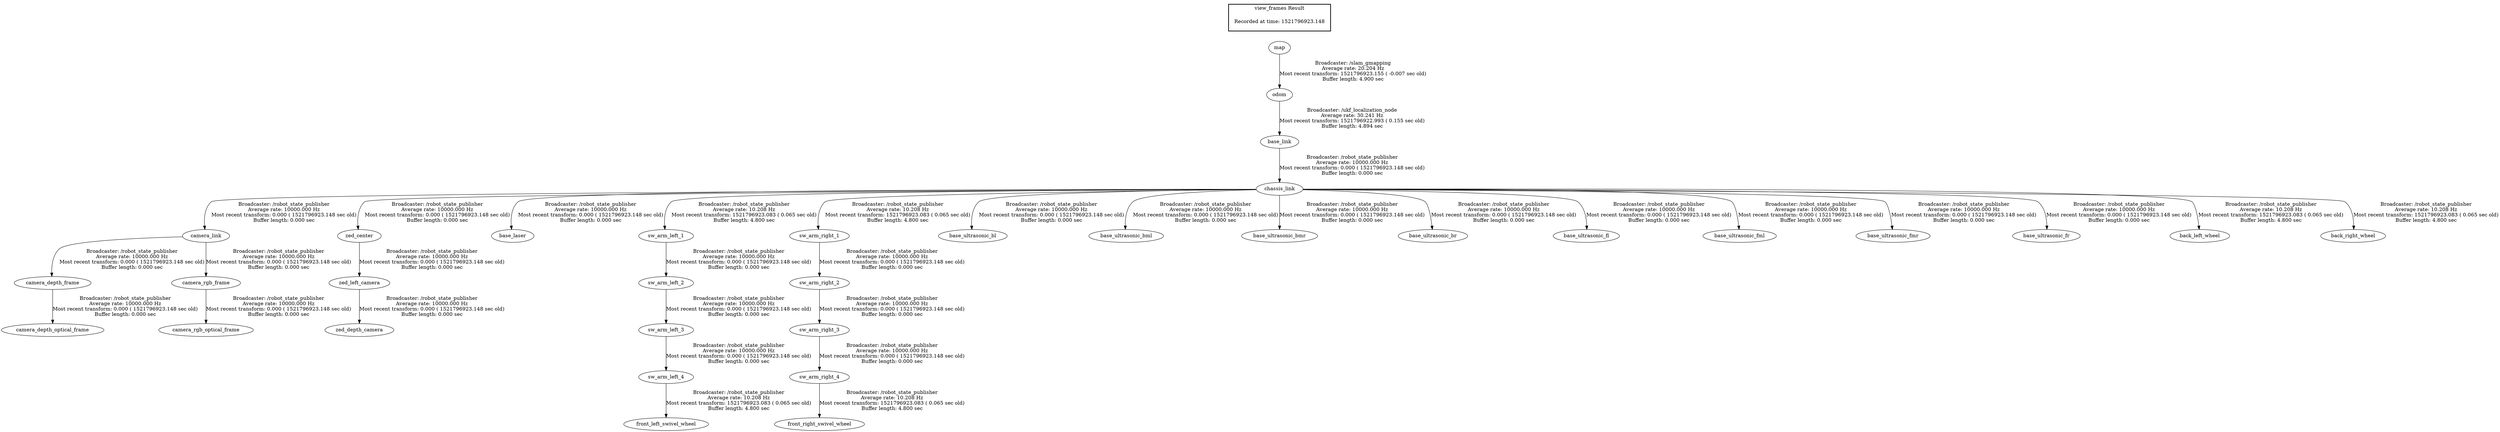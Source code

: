 digraph G {
"base_link" -> "chassis_link"[label="Broadcaster: /robot_state_publisher\nAverage rate: 10000.000 Hz\nMost recent transform: 0.000 ( 1521796923.148 sec old)\nBuffer length: 0.000 sec\n"];
"odom" -> "base_link"[label="Broadcaster: /ukf_localization_node\nAverage rate: 30.241 Hz\nMost recent transform: 1521796922.993 ( 0.155 sec old)\nBuffer length: 4.894 sec\n"];
"chassis_link" -> "camera_link"[label="Broadcaster: /robot_state_publisher\nAverage rate: 10000.000 Hz\nMost recent transform: 0.000 ( 1521796923.148 sec old)\nBuffer length: 0.000 sec\n"];
"chassis_link" -> "zed_center"[label="Broadcaster: /robot_state_publisher\nAverage rate: 10000.000 Hz\nMost recent transform: 0.000 ( 1521796923.148 sec old)\nBuffer length: 0.000 sec\n"];
"chassis_link" -> "base_laser"[label="Broadcaster: /robot_state_publisher\nAverage rate: 10000.000 Hz\nMost recent transform: 0.000 ( 1521796923.148 sec old)\nBuffer length: 0.000 sec\n"];
"camera_link" -> "camera_depth_frame"[label="Broadcaster: /robot_state_publisher\nAverage rate: 10000.000 Hz\nMost recent transform: 0.000 ( 1521796923.148 sec old)\nBuffer length: 0.000 sec\n"];
"camera_depth_frame" -> "camera_depth_optical_frame"[label="Broadcaster: /robot_state_publisher\nAverage rate: 10000.000 Hz\nMost recent transform: 0.000 ( 1521796923.148 sec old)\nBuffer length: 0.000 sec\n"];
"camera_link" -> "camera_rgb_frame"[label="Broadcaster: /robot_state_publisher\nAverage rate: 10000.000 Hz\nMost recent transform: 0.000 ( 1521796923.148 sec old)\nBuffer length: 0.000 sec\n"];
"camera_rgb_frame" -> "camera_rgb_optical_frame"[label="Broadcaster: /robot_state_publisher\nAverage rate: 10000.000 Hz\nMost recent transform: 0.000 ( 1521796923.148 sec old)\nBuffer length: 0.000 sec\n"];
"sw_arm_left_1" -> "sw_arm_left_2"[label="Broadcaster: /robot_state_publisher\nAverage rate: 10000.000 Hz\nMost recent transform: 0.000 ( 1521796923.148 sec old)\nBuffer length: 0.000 sec\n"];
"chassis_link" -> "sw_arm_left_1"[label="Broadcaster: /robot_state_publisher\nAverage rate: 10.208 Hz\nMost recent transform: 1521796923.083 ( 0.065 sec old)\nBuffer length: 4.800 sec\n"];
"sw_arm_left_2" -> "sw_arm_left_3"[label="Broadcaster: /robot_state_publisher\nAverage rate: 10000.000 Hz\nMost recent transform: 0.000 ( 1521796923.148 sec old)\nBuffer length: 0.000 sec\n"];
"sw_arm_left_3" -> "sw_arm_left_4"[label="Broadcaster: /robot_state_publisher\nAverage rate: 10000.000 Hz\nMost recent transform: 0.000 ( 1521796923.148 sec old)\nBuffer length: 0.000 sec\n"];
"sw_arm_right_1" -> "sw_arm_right_2"[label="Broadcaster: /robot_state_publisher\nAverage rate: 10000.000 Hz\nMost recent transform: 0.000 ( 1521796923.148 sec old)\nBuffer length: 0.000 sec\n"];
"chassis_link" -> "sw_arm_right_1"[label="Broadcaster: /robot_state_publisher\nAverage rate: 10.208 Hz\nMost recent transform: 1521796923.083 ( 0.065 sec old)\nBuffer length: 4.800 sec\n"];
"sw_arm_right_2" -> "sw_arm_right_3"[label="Broadcaster: /robot_state_publisher\nAverage rate: 10000.000 Hz\nMost recent transform: 0.000 ( 1521796923.148 sec old)\nBuffer length: 0.000 sec\n"];
"sw_arm_right_3" -> "sw_arm_right_4"[label="Broadcaster: /robot_state_publisher\nAverage rate: 10000.000 Hz\nMost recent transform: 0.000 ( 1521796923.148 sec old)\nBuffer length: 0.000 sec\n"];
"chassis_link" -> "base_ultrasonic_bl"[label="Broadcaster: /robot_state_publisher\nAverage rate: 10000.000 Hz\nMost recent transform: 0.000 ( 1521796923.148 sec old)\nBuffer length: 0.000 sec\n"];
"chassis_link" -> "base_ultrasonic_bml"[label="Broadcaster: /robot_state_publisher\nAverage rate: 10000.000 Hz\nMost recent transform: 0.000 ( 1521796923.148 sec old)\nBuffer length: 0.000 sec\n"];
"chassis_link" -> "base_ultrasonic_bmr"[label="Broadcaster: /robot_state_publisher\nAverage rate: 10000.000 Hz\nMost recent transform: 0.000 ( 1521796923.148 sec old)\nBuffer length: 0.000 sec\n"];
"chassis_link" -> "base_ultrasonic_br"[label="Broadcaster: /robot_state_publisher\nAverage rate: 10000.000 Hz\nMost recent transform: 0.000 ( 1521796923.148 sec old)\nBuffer length: 0.000 sec\n"];
"chassis_link" -> "base_ultrasonic_fl"[label="Broadcaster: /robot_state_publisher\nAverage rate: 10000.000 Hz\nMost recent transform: 0.000 ( 1521796923.148 sec old)\nBuffer length: 0.000 sec\n"];
"chassis_link" -> "base_ultrasonic_fml"[label="Broadcaster: /robot_state_publisher\nAverage rate: 10000.000 Hz\nMost recent transform: 0.000 ( 1521796923.148 sec old)\nBuffer length: 0.000 sec\n"];
"chassis_link" -> "base_ultrasonic_fmr"[label="Broadcaster: /robot_state_publisher\nAverage rate: 10000.000 Hz\nMost recent transform: 0.000 ( 1521796923.148 sec old)\nBuffer length: 0.000 sec\n"];
"chassis_link" -> "base_ultrasonic_fr"[label="Broadcaster: /robot_state_publisher\nAverage rate: 10000.000 Hz\nMost recent transform: 0.000 ( 1521796923.148 sec old)\nBuffer length: 0.000 sec\n"];
"zed_left_camera" -> "zed_depth_camera"[label="Broadcaster: /robot_state_publisher\nAverage rate: 10000.000 Hz\nMost recent transform: 0.000 ( 1521796923.148 sec old)\nBuffer length: 0.000 sec\n"];
"zed_center" -> "zed_left_camera"[label="Broadcaster: /robot_state_publisher\nAverage rate: 10000.000 Hz\nMost recent transform: 0.000 ( 1521796923.148 sec old)\nBuffer length: 0.000 sec\n"];
"map" -> "odom"[label="Broadcaster: /slam_gmapping\nAverage rate: 20.204 Hz\nMost recent transform: 1521796923.155 ( -0.007 sec old)\nBuffer length: 4.900 sec\n"];
"chassis_link" -> "back_left_wheel"[label="Broadcaster: /robot_state_publisher\nAverage rate: 10.208 Hz\nMost recent transform: 1521796923.083 ( 0.065 sec old)\nBuffer length: 4.800 sec\n"];
"chassis_link" -> "back_right_wheel"[label="Broadcaster: /robot_state_publisher\nAverage rate: 10.208 Hz\nMost recent transform: 1521796923.083 ( 0.065 sec old)\nBuffer length: 4.800 sec\n"];
"sw_arm_left_4" -> "front_left_swivel_wheel"[label="Broadcaster: /robot_state_publisher\nAverage rate: 10.208 Hz\nMost recent transform: 1521796923.083 ( 0.065 sec old)\nBuffer length: 4.800 sec\n"];
"sw_arm_right_4" -> "front_right_swivel_wheel"[label="Broadcaster: /robot_state_publisher\nAverage rate: 10.208 Hz\nMost recent transform: 1521796923.083 ( 0.065 sec old)\nBuffer length: 4.800 sec\n"];
edge [style=invis];
 subgraph cluster_legend { style=bold; color=black; label ="view_frames Result";
"Recorded at time: 1521796923.148"[ shape=plaintext ] ;
 }->"map";
}